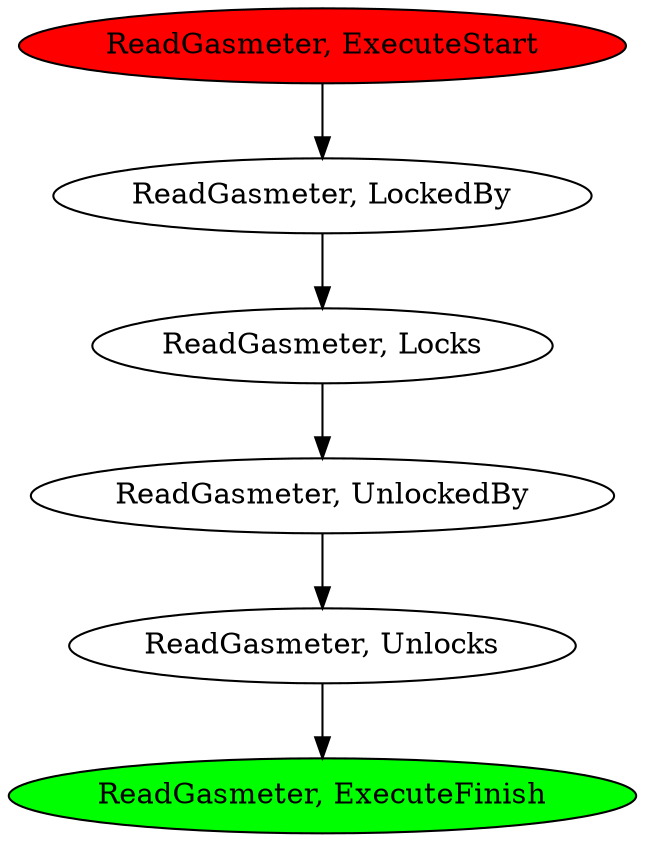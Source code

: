 digraph G {
	3[label="ReadGasmeter, ExecuteStart",style=filled,fillcolor=red];3->4;
	4[label="ReadGasmeter, LockedBy"];4->5;
	5[label="ReadGasmeter, Locks"];5->6;
	6[label="ReadGasmeter, UnlockedBy"];6->7;
	7[label="ReadGasmeter, Unlocks"];7->8;
	8[label="ReadGasmeter, ExecuteFinish",style=filled,fillcolor=green];
}
